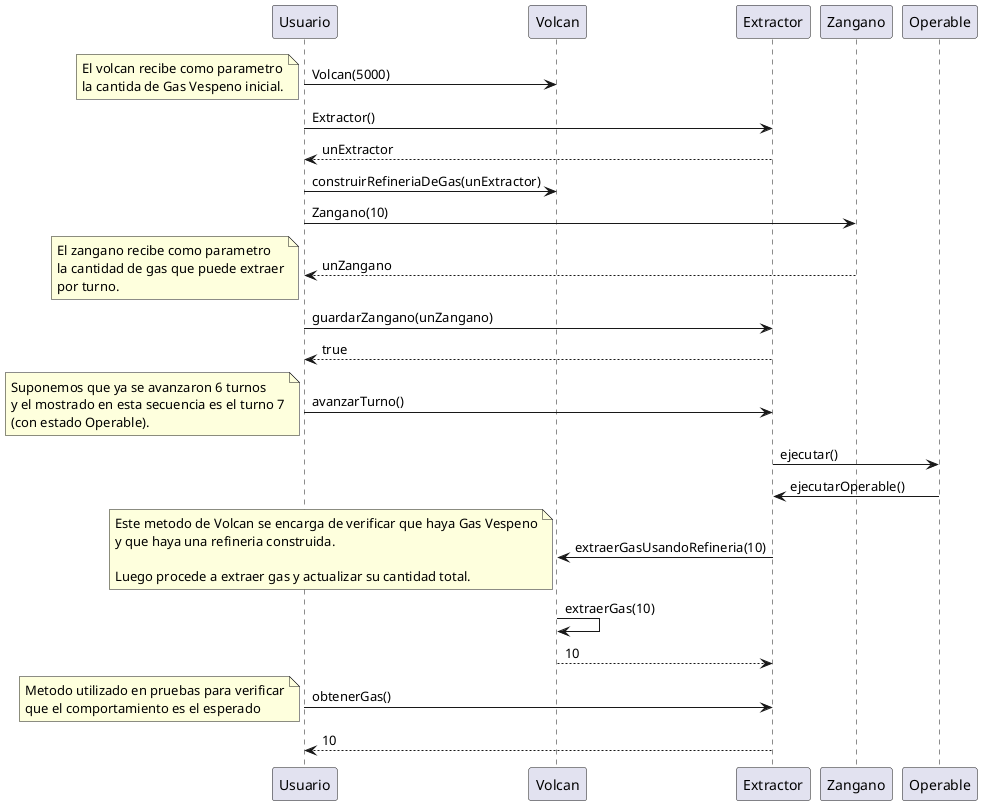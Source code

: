 @startuml

Usuario->Volcan: Volcan(5000)
Note left: El volcan recibe como parametro\nla cantida de Gas Vespeno inicial.
Usuario->Extractor: Extractor()
Extractor-->Usuario: unExtractor
Usuario->Volcan: construirRefineriaDeGas(unExtractor)
Usuario->Zangano: Zangano(10)
Zangano-->Usuario: unZangano
note left: El zangano recibe como parametro\nla cantidad de gas que puede extraer\npor turno.
Usuario->Extractor: guardarZangano(unZangano)
Extractor-->Usuario: true

Usuario->Extractor: avanzarTurno()
note left: Suponemos que ya se avanzaron 6 turnos\ny el mostrado en esta secuencia es el turno 7\n(con estado Operable).

Extractor->Operable: ejecutar()
Operable->Extractor: ejecutarOperable()
Extractor->Volcan: extraerGasUsandoRefineria(10)
note left: Este metodo de Volcan se encarga de verificar que haya Gas Vespeno\ny que haya una refineria construida.\n\nLuego procede a extraer gas y actualizar su cantidad total.
Volcan->Volcan: extraerGas(10)
Volcan-->Extractor: 10

Usuario->Extractor: obtenerGas()
note left: Metodo utilizado en pruebas para verificar\nque el comportamiento es el esperado
Extractor-->Usuario: 10

@enduml